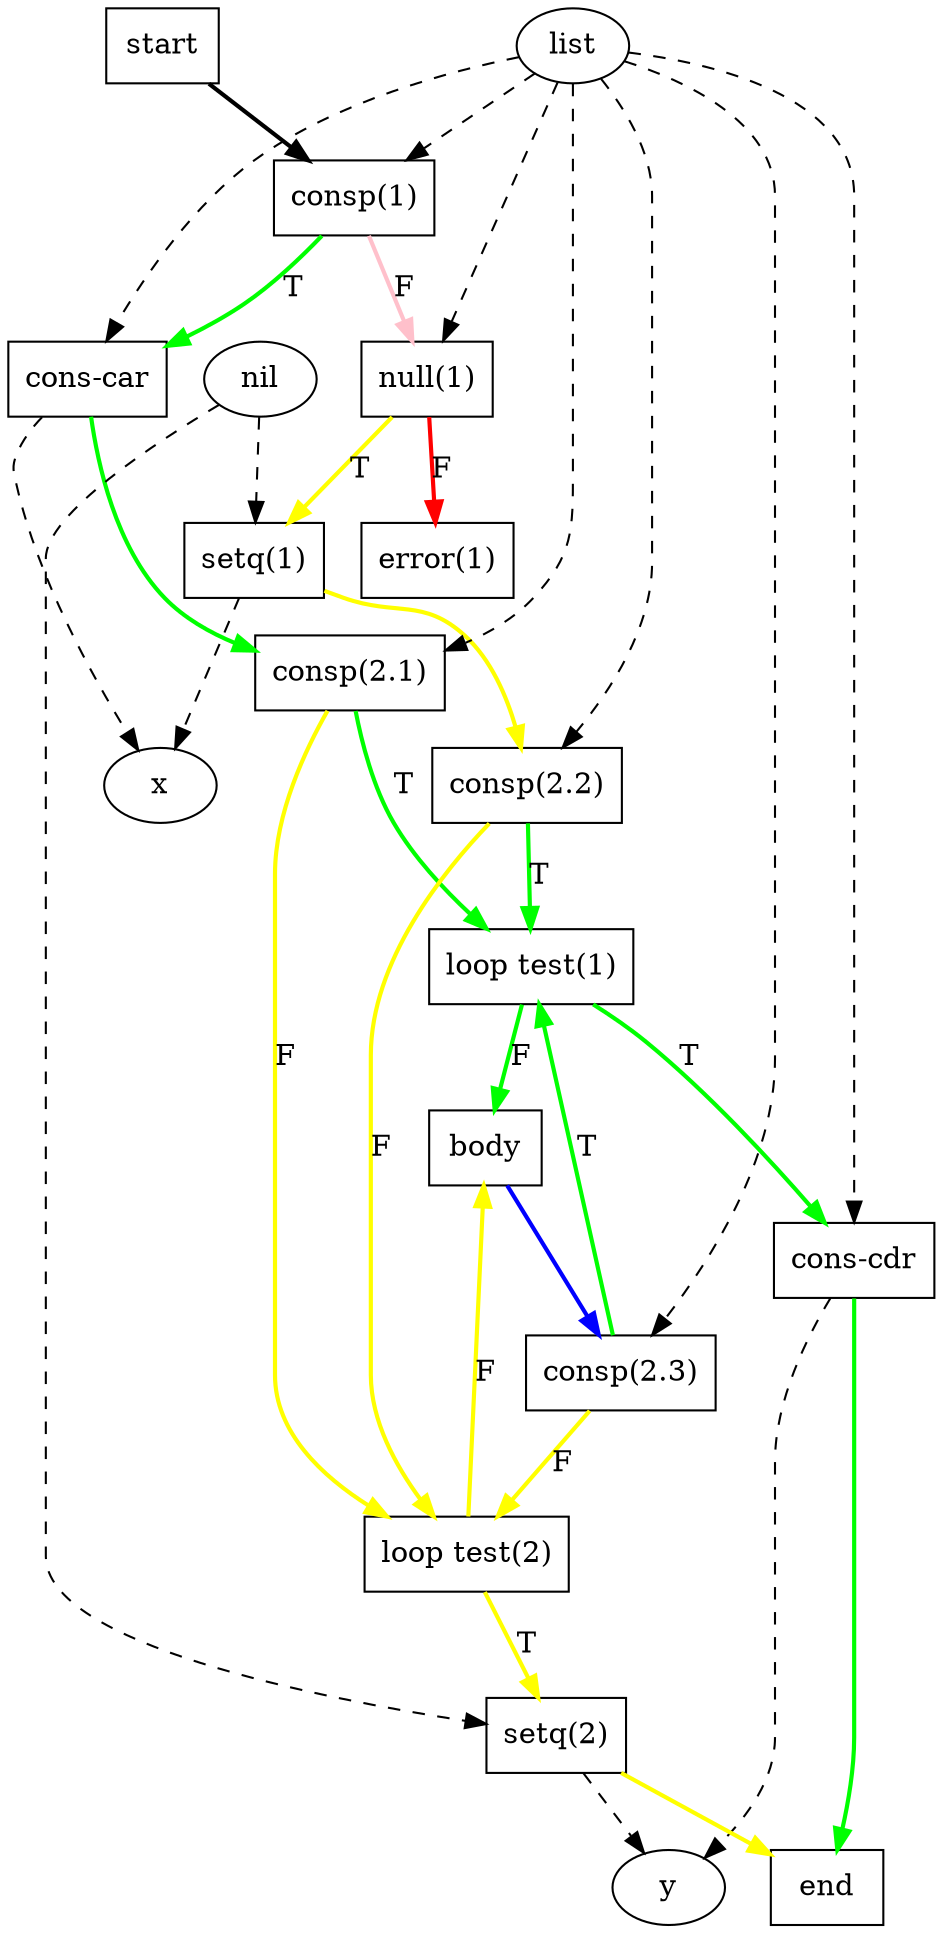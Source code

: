 digraph G {
  start [label = "start", shape = box];
  end [label = "end", shape = box];
  consp1 [label = "consp(1)", shape = box];
  consp21 [label = "consp(2.1)", shape = box];
  consp22 [label = "consp(2.2)", shape = box];
  consp23 [label = "consp(2.3)", shape = box];
  null1 [label = "null(1)", shape = box];
  conscar [label = "cons-car", shape = box];
  conscdr [label = "cons-cdr", shape = box];
  setq1 [label = "setq(1)", shape = box];
  setq2 [label = "setq(2)", shape = box];
  error1 [label = "error(1)", shape = box];
  looptest1 [label = "loop test(1)", shape = box];
  looptest2 [label = "loop test(2)", shape = box];
  body [label = "body", shape = box];

  list [label = "list", shape = ellipse];
  nil [label = "nil", shape = ellipse];
  x [label = "x", shape = ellipse];
  y [label = "y", shape = ellipse];

  list -> consp1 [style = dashed];
  list -> consp21 [style = dashed];
  list -> consp22 [style = dashed];
  list -> consp23 [style = dashed];
  list -> null1 [style = dashed];
  list -> conscar [style = dashed];
  list -> conscdr [style = dashed];
  nil -> setq1 [style = dashed];
  nil -> setq2 [style = dashed];

  conscar -> x [style = dashed];
  conscdr -> y [style = dashed];
  setq1 -> x [style = dashed];
  setq2 -> y [style = dashed];

  start -> consp1 [style = bold];
  consp1 -> conscar [style = bold, color = green, label = "T"];
  consp1 -> null1 [style = bold, color = pink, label = "F"];
  null1 -> setq1 [style = bold, color = yellow, label = "T"];
  null1 -> error1 [style = bold, color = red, label = "F"];
  conscar ->  consp21 [style = bold, color = green];
  setq1 -> consp22 [style = bold, color = yellow];

  looptest1 -> conscdr [style = bold, color = green, label = "T"];
  looptest1 -> body [style = bold, color = green, label = "F"];
  looptest2 -> setq2 [style = bold, color = yellow, label = "T"];
  looptest2 -> body [style = bold, color = yellow, label = "F"];
  body -> consp23 [style = bold, color = blue];

  consp21 -> looptest1 [style = bold, color = green, label = "T"];
  consp21 -> looptest2 [style = bold, color = yellow, label = "F"];
  consp22 -> looptest1 [style = bold, color = green, label = "T"];
  consp22 -> looptest2 [style = bold, color = yellow, label = "F"];
  consp23 -> looptest1 [style = bold, color = green, label = "T"];
  consp23 -> looptest2 [style = bold, color = yellow, label = "F"];
  conscdr -> end [style = bold, color = green];
  setq2 -> end [style = bold, color = yellow];
}